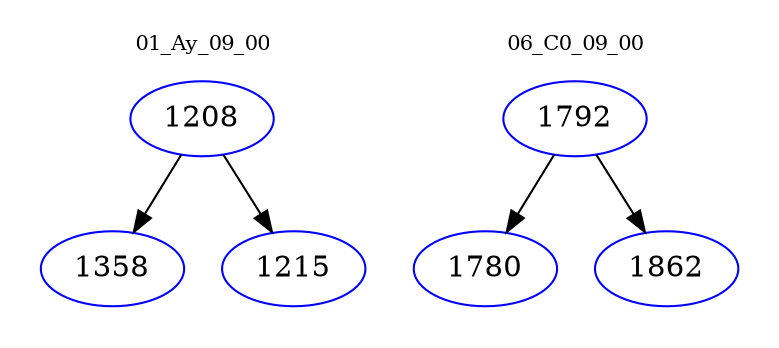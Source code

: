 digraph{
subgraph cluster_0 {
color = white
label = "01_Ay_09_00";
fontsize=10;
T0_1208 [label="1208", color="blue"]
T0_1208 -> T0_1358 [color="black"]
T0_1358 [label="1358", color="blue"]
T0_1208 -> T0_1215 [color="black"]
T0_1215 [label="1215", color="blue"]
}
subgraph cluster_1 {
color = white
label = "06_C0_09_00";
fontsize=10;
T1_1792 [label="1792", color="blue"]
T1_1792 -> T1_1780 [color="black"]
T1_1780 [label="1780", color="blue"]
T1_1792 -> T1_1862 [color="black"]
T1_1862 [label="1862", color="blue"]
}
}
